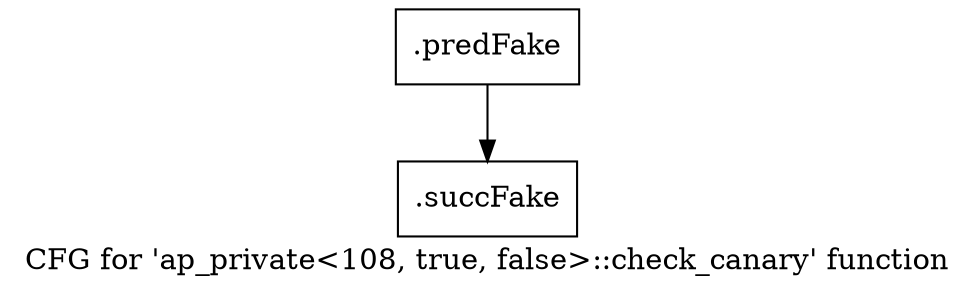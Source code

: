 digraph "CFG for 'ap_private\<108, true, false\>::check_canary' function" {
	label="CFG for 'ap_private\<108, true, false\>::check_canary' function";

	Node0x5b6a500 [shape=record,filename="",linenumber="",label="{.predFake}"];
	Node0x5b6a500 -> Node0x6126110[ callList="" memoryops="" filename="/mnt/xilinx/Vitis_HLS/2021.2/include/etc/ap_private.h" execusionnum="64"];
	Node0x6126110 [shape=record,filename="/mnt/xilinx/Vitis_HLS/2021.2/include/etc/ap_private.h",linenumber="3251",label="{.succFake}"];
}
